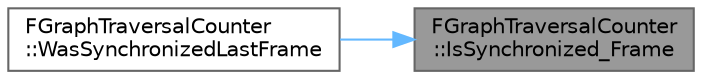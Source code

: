 digraph "FGraphTraversalCounter::IsSynchronized_Frame"
{
 // INTERACTIVE_SVG=YES
 // LATEX_PDF_SIZE
  bgcolor="transparent";
  edge [fontname=Helvetica,fontsize=10,labelfontname=Helvetica,labelfontsize=10];
  node [fontname=Helvetica,fontsize=10,shape=box,height=0.2,width=0.4];
  rankdir="RL";
  Node1 [id="Node000001",label="FGraphTraversalCounter\l::IsSynchronized_Frame",height=0.2,width=0.4,color="gray40", fillcolor="grey60", style="filled", fontcolor="black",tooltip="Check whether this counter and another were synchronized on the same global frame."];
  Node1 -> Node2 [id="edge1_Node000001_Node000002",dir="back",color="steelblue1",style="solid",tooltip=" "];
  Node2 [id="Node000002",label="FGraphTraversalCounter\l::WasSynchronizedLastFrame",height=0.2,width=0.4,color="grey40", fillcolor="white", style="filled",URL="$d3/d00/structFGraphTraversalCounter.html#a9611ea085b18f4cc9513cffe84952bda",tooltip="Check whether this counter and another were either synchronized this global frame or were synced one ..."];
}
